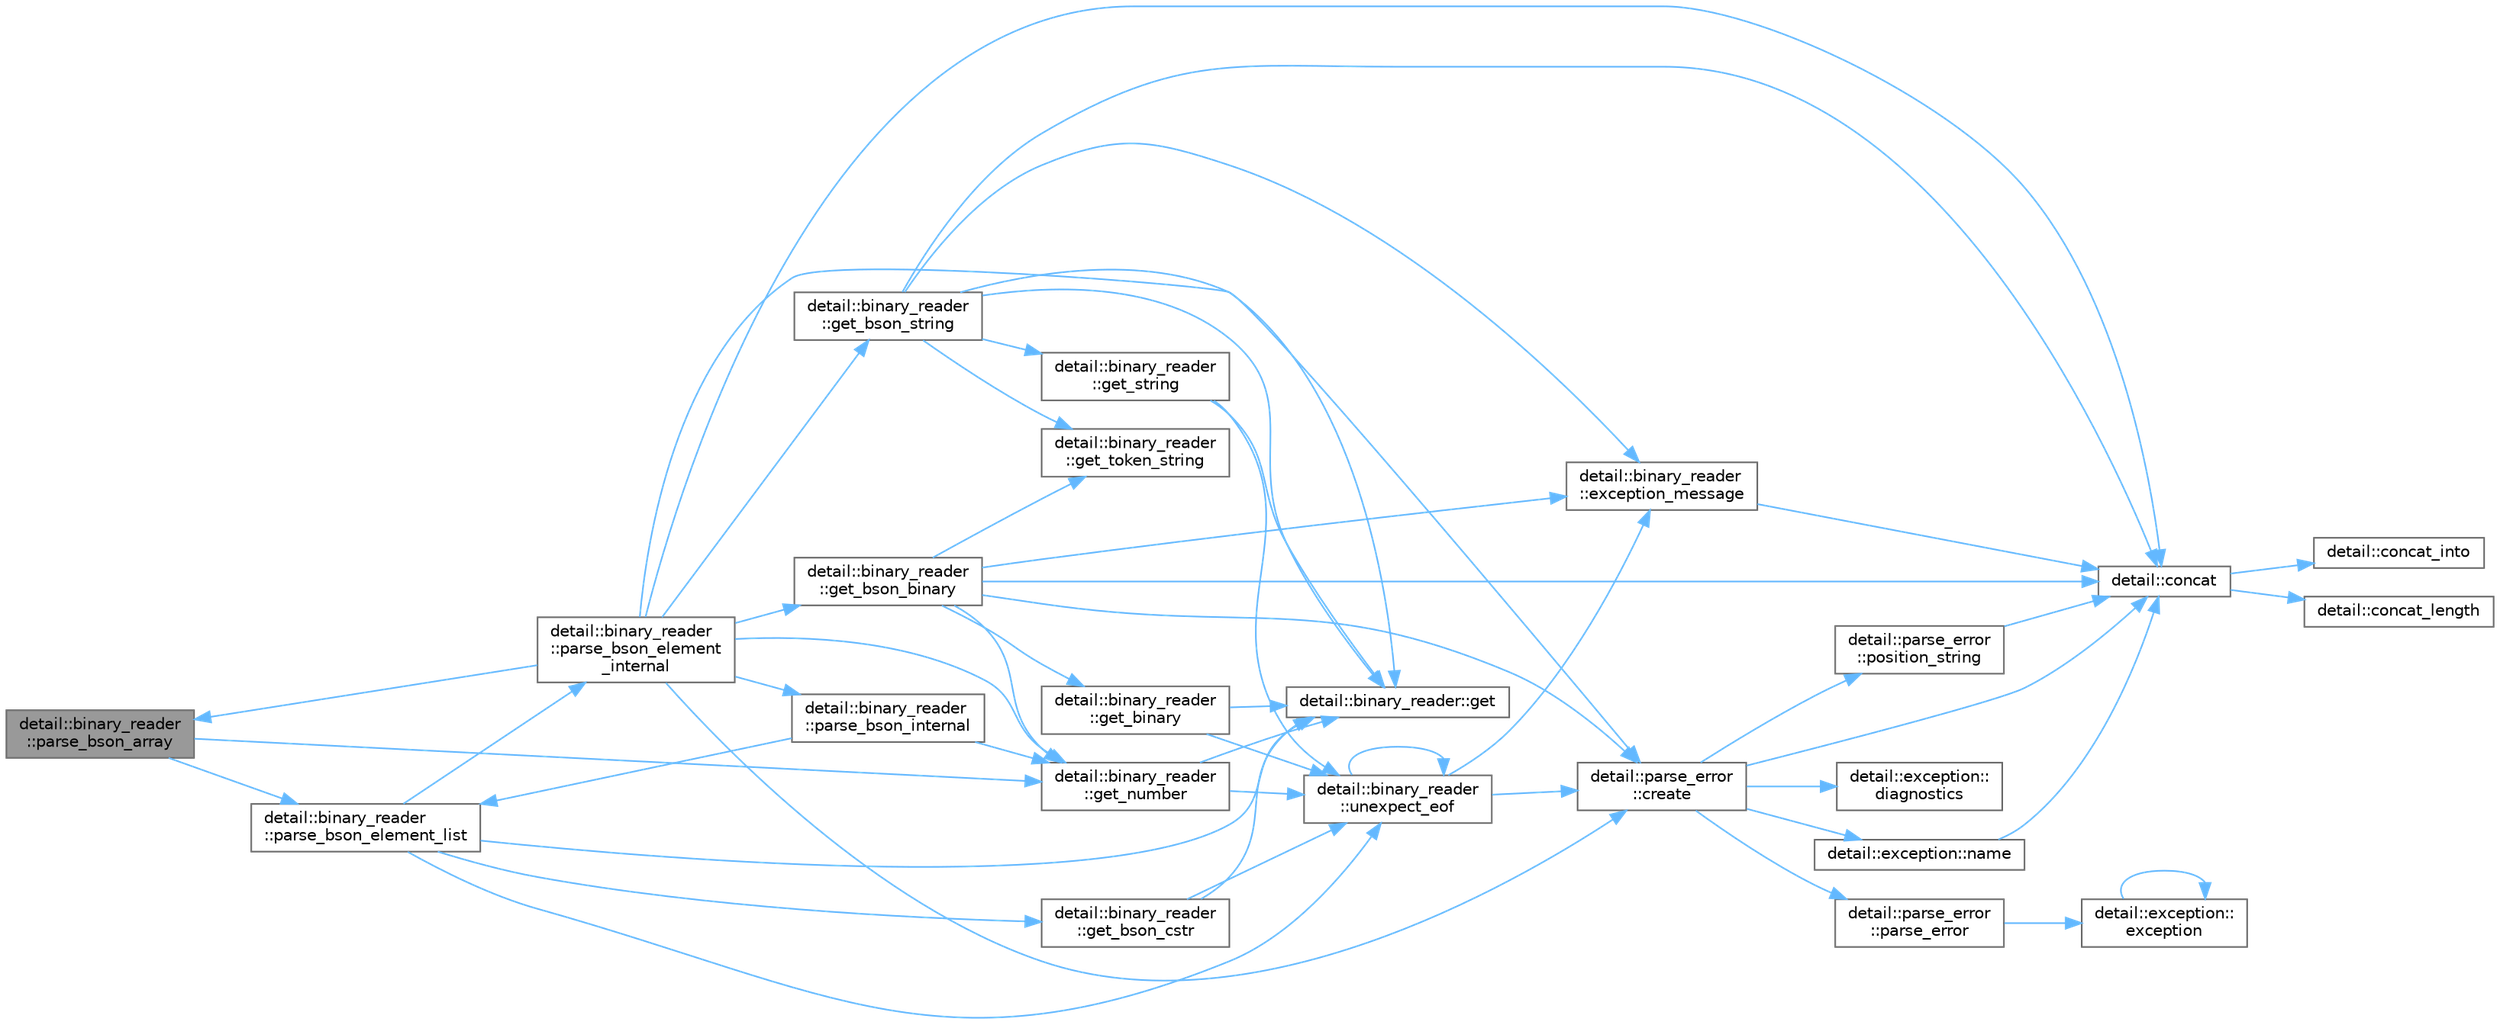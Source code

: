 digraph "detail::binary_reader::parse_bson_array"
{
 // LATEX_PDF_SIZE
  bgcolor="transparent";
  edge [fontname=Helvetica,fontsize=10,labelfontname=Helvetica,labelfontsize=10];
  node [fontname=Helvetica,fontsize=10,shape=box,height=0.2,width=0.4];
  rankdir="LR";
  Node1 [id="Node000001",label="detail::binary_reader\l::parse_bson_array",height=0.2,width=0.4,color="gray40", fillcolor="grey60", style="filled", fontcolor="black",tooltip="Reads an array from the BSON input and passes it to the SAX-parser."];
  Node1 -> Node2 [id="edge52_Node000001_Node000002",color="steelblue1",style="solid",tooltip=" "];
  Node2 [id="Node000002",label="detail::binary_reader\l::get_number",height=0.2,width=0.4,color="grey40", fillcolor="white", style="filled",URL="$classdetail_1_1binary__reader.html#a809c1fd4598b7d4cecaf93aaf1547205",tooltip=" "];
  Node2 -> Node3 [id="edge53_Node000002_Node000003",color="steelblue1",style="solid",tooltip=" "];
  Node3 [id="Node000003",label="detail::binary_reader::get",height=0.2,width=0.4,color="grey40", fillcolor="white", style="filled",URL="$classdetail_1_1binary__reader.html#a9aeb80d0dd19032e1b2128b3f093a794",tooltip="get next character from the input"];
  Node2 -> Node4 [id="edge54_Node000002_Node000004",color="steelblue1",style="solid",tooltip=" "];
  Node4 [id="Node000004",label="detail::binary_reader\l::unexpect_eof",height=0.2,width=0.4,color="grey40", fillcolor="white", style="filled",URL="$classdetail_1_1binary__reader.html#a86d19cc231aae395395030fd8ae19fd5",tooltip=" "];
  Node4 -> Node5 [id="edge55_Node000004_Node000005",color="steelblue1",style="solid",tooltip=" "];
  Node5 [id="Node000005",label="detail::parse_error\l::create",height=0.2,width=0.4,color="grey40", fillcolor="white", style="filled",URL="$classdetail_1_1parse__error.html#a07046ea9f33d28f120af188ed674d6df",tooltip="create a parse error exception"];
  Node5 -> Node6 [id="edge56_Node000005_Node000006",color="steelblue1",style="solid",tooltip=" "];
  Node6 [id="Node000006",label="detail::concat",height=0.2,width=0.4,color="grey40", fillcolor="white", style="filled",URL="$namespacedetail.html#a266fb3d4bf633ad6c506434cc91164da",tooltip=" "];
  Node6 -> Node7 [id="edge57_Node000006_Node000007",color="steelblue1",style="solid",tooltip=" "];
  Node7 [id="Node000007",label="detail::concat_into",height=0.2,width=0.4,color="grey40", fillcolor="white", style="filled",URL="$namespacedetail.html#a89f967b745cf8df11ba9d59f93d97753",tooltip=" "];
  Node6 -> Node8 [id="edge58_Node000006_Node000008",color="steelblue1",style="solid",tooltip=" "];
  Node8 [id="Node000008",label="detail::concat_length",height=0.2,width=0.4,color="grey40", fillcolor="white", style="filled",URL="$namespacedetail.html#ac185140ed8c8fcc07a302a890b714b0d",tooltip=" "];
  Node5 -> Node9 [id="edge59_Node000005_Node000009",color="steelblue1",style="solid",tooltip=" "];
  Node9 [id="Node000009",label="detail::exception::\ldiagnostics",height=0.2,width=0.4,color="grey40", fillcolor="white", style="filled",URL="$classdetail_1_1exception.html#a6b4a786b5c1c25dd3edaceb1bf2d5120",tooltip=" "];
  Node5 -> Node10 [id="edge60_Node000005_Node000010",color="steelblue1",style="solid",tooltip=" "];
  Node10 [id="Node000010",label="detail::exception::name",height=0.2,width=0.4,color="grey40", fillcolor="white", style="filled",URL="$classdetail_1_1exception.html#a8f1eb56b9964c8dd84d89d0da98d883b",tooltip=" "];
  Node10 -> Node6 [id="edge61_Node000010_Node000006",color="steelblue1",style="solid",tooltip=" "];
  Node5 -> Node11 [id="edge62_Node000005_Node000011",color="steelblue1",style="solid",tooltip=" "];
  Node11 [id="Node000011",label="detail::parse_error\l::parse_error",height=0.2,width=0.4,color="grey40", fillcolor="white", style="filled",URL="$classdetail_1_1parse__error.html#a7703a00cc97c4590e56254b62b479ff5",tooltip=" "];
  Node11 -> Node12 [id="edge63_Node000011_Node000012",color="steelblue1",style="solid",tooltip=" "];
  Node12 [id="Node000012",label="detail::exception::\lexception",height=0.2,width=0.4,color="grey40", fillcolor="white", style="filled",URL="$classdetail_1_1exception.html#a528d6bc77e88490bbb84cde2222b7ff0",tooltip=" "];
  Node12 -> Node12 [id="edge64_Node000012_Node000012",color="steelblue1",style="solid",tooltip=" "];
  Node5 -> Node13 [id="edge65_Node000005_Node000013",color="steelblue1",style="solid",tooltip=" "];
  Node13 [id="Node000013",label="detail::parse_error\l::position_string",height=0.2,width=0.4,color="grey40", fillcolor="white", style="filled",URL="$classdetail_1_1parse__error.html#a19cdccb06cba79d7b4efc51f501ced8b",tooltip=" "];
  Node13 -> Node6 [id="edge66_Node000013_Node000006",color="steelblue1",style="solid",tooltip=" "];
  Node4 -> Node14 [id="edge67_Node000004_Node000014",color="steelblue1",style="solid",tooltip=" "];
  Node14 [id="Node000014",label="detail::binary_reader\l::exception_message",height=0.2,width=0.4,color="grey40", fillcolor="white", style="filled",URL="$classdetail_1_1binary__reader.html#a39c740811882a0023f6386858a5d5270",tooltip=" "];
  Node14 -> Node6 [id="edge68_Node000014_Node000006",color="steelblue1",style="solid",tooltip=" "];
  Node4 -> Node4 [id="edge69_Node000004_Node000004",color="steelblue1",style="solid",tooltip=" "];
  Node1 -> Node15 [id="edge70_Node000001_Node000015",color="steelblue1",style="solid",tooltip=" "];
  Node15 [id="Node000015",label="detail::binary_reader\l::parse_bson_element_list",height=0.2,width=0.4,color="grey40", fillcolor="white", style="filled",URL="$classdetail_1_1binary__reader.html#a29ecec318fab8ccfa64b0e75536a40e4",tooltip="Read a BSON element list (as specified in the BSON-spec)"];
  Node15 -> Node3 [id="edge71_Node000015_Node000003",color="steelblue1",style="solid",tooltip=" "];
  Node15 -> Node16 [id="edge72_Node000015_Node000016",color="steelblue1",style="solid",tooltip=" "];
  Node16 [id="Node000016",label="detail::binary_reader\l::get_bson_cstr",height=0.2,width=0.4,color="grey40", fillcolor="white", style="filled",URL="$classdetail_1_1binary__reader.html#a899a51f4cd0ad49a8989de586f9dd7a2",tooltip="Parses a C-style string from the BSON input."];
  Node16 -> Node3 [id="edge73_Node000016_Node000003",color="steelblue1",style="solid",tooltip=" "];
  Node16 -> Node4 [id="edge74_Node000016_Node000004",color="steelblue1",style="solid",tooltip=" "];
  Node15 -> Node17 [id="edge75_Node000015_Node000017",color="steelblue1",style="solid",tooltip=" "];
  Node17 [id="Node000017",label="detail::binary_reader\l::parse_bson_element\l_internal",height=0.2,width=0.4,color="grey40", fillcolor="white", style="filled",URL="$classdetail_1_1binary__reader.html#a510e89bbd4e8940bc726f5840c318221",tooltip="Read a BSON document element of the given element_type."];
  Node17 -> Node6 [id="edge76_Node000017_Node000006",color="steelblue1",style="solid",tooltip=" "];
  Node17 -> Node5 [id="edge77_Node000017_Node000005",color="steelblue1",style="solid",tooltip=" "];
  Node17 -> Node3 [id="edge78_Node000017_Node000003",color="steelblue1",style="solid",tooltip=" "];
  Node17 -> Node18 [id="edge79_Node000017_Node000018",color="steelblue1",style="solid",tooltip=" "];
  Node18 [id="Node000018",label="detail::binary_reader\l::get_bson_binary",height=0.2,width=0.4,color="grey40", fillcolor="white", style="filled",URL="$classdetail_1_1binary__reader.html#afd4a59072e687d5d07f53d7320a4ac4d",tooltip="Parses a byte array input of length len from the BSON input."];
  Node18 -> Node6 [id="edge80_Node000018_Node000006",color="steelblue1",style="solid",tooltip=" "];
  Node18 -> Node5 [id="edge81_Node000018_Node000005",color="steelblue1",style="solid",tooltip=" "];
  Node18 -> Node14 [id="edge82_Node000018_Node000014",color="steelblue1",style="solid",tooltip=" "];
  Node18 -> Node19 [id="edge83_Node000018_Node000019",color="steelblue1",style="solid",tooltip=" "];
  Node19 [id="Node000019",label="detail::binary_reader\l::get_binary",height=0.2,width=0.4,color="grey40", fillcolor="white", style="filled",URL="$classdetail_1_1binary__reader.html#a3ec63657f0ece66358be99ee7ec46c1f",tooltip="create a byte array by reading bytes from the input"];
  Node19 -> Node3 [id="edge84_Node000019_Node000003",color="steelblue1",style="solid",tooltip=" "];
  Node19 -> Node4 [id="edge85_Node000019_Node000004",color="steelblue1",style="solid",tooltip=" "];
  Node18 -> Node2 [id="edge86_Node000018_Node000002",color="steelblue1",style="solid",tooltip=" "];
  Node18 -> Node20 [id="edge87_Node000018_Node000020",color="steelblue1",style="solid",tooltip=" "];
  Node20 [id="Node000020",label="detail::binary_reader\l::get_token_string",height=0.2,width=0.4,color="grey40", fillcolor="white", style="filled",URL="$classdetail_1_1binary__reader.html#a2ef89c65a295e23efa6d7363fafc84cc",tooltip=" "];
  Node17 -> Node21 [id="edge88_Node000017_Node000021",color="steelblue1",style="solid",tooltip=" "];
  Node21 [id="Node000021",label="detail::binary_reader\l::get_bson_string",height=0.2,width=0.4,color="grey40", fillcolor="white", style="filled",URL="$classdetail_1_1binary__reader.html#ad8eda2acffbc76cb622e6f52a13bebea",tooltip="Parses a zero-terminated string of length len from the BSON input."];
  Node21 -> Node6 [id="edge89_Node000021_Node000006",color="steelblue1",style="solid",tooltip=" "];
  Node21 -> Node5 [id="edge90_Node000021_Node000005",color="steelblue1",style="solid",tooltip=" "];
  Node21 -> Node14 [id="edge91_Node000021_Node000014",color="steelblue1",style="solid",tooltip=" "];
  Node21 -> Node3 [id="edge92_Node000021_Node000003",color="steelblue1",style="solid",tooltip=" "];
  Node21 -> Node22 [id="edge93_Node000021_Node000022",color="steelblue1",style="solid",tooltip=" "];
  Node22 [id="Node000022",label="detail::binary_reader\l::get_string",height=0.2,width=0.4,color="grey40", fillcolor="white", style="filled",URL="$classdetail_1_1binary__reader.html#a0378b0788080dd6ba0eaaaa7aab855bf",tooltip="create a string by reading characters from the input"];
  Node22 -> Node3 [id="edge94_Node000022_Node000003",color="steelblue1",style="solid",tooltip=" "];
  Node22 -> Node4 [id="edge95_Node000022_Node000004",color="steelblue1",style="solid",tooltip=" "];
  Node21 -> Node20 [id="edge96_Node000021_Node000020",color="steelblue1",style="solid",tooltip=" "];
  Node17 -> Node2 [id="edge97_Node000017_Node000002",color="steelblue1",style="solid",tooltip=" "];
  Node17 -> Node1 [id="edge98_Node000017_Node000001",color="steelblue1",style="solid",tooltip=" "];
  Node17 -> Node23 [id="edge99_Node000017_Node000023",color="steelblue1",style="solid",tooltip=" "];
  Node23 [id="Node000023",label="detail::binary_reader\l::parse_bson_internal",height=0.2,width=0.4,color="grey40", fillcolor="white", style="filled",URL="$classdetail_1_1binary__reader.html#a66514e22cb51ce5030b77376c1f701ec",tooltip="Reads in a BSON-object and passes it to the SAX-parser."];
  Node23 -> Node2 [id="edge100_Node000023_Node000002",color="steelblue1",style="solid",tooltip=" "];
  Node23 -> Node15 [id="edge101_Node000023_Node000015",color="steelblue1",style="solid",tooltip=" "];
  Node15 -> Node4 [id="edge102_Node000015_Node000004",color="steelblue1",style="solid",tooltip=" "];
}
